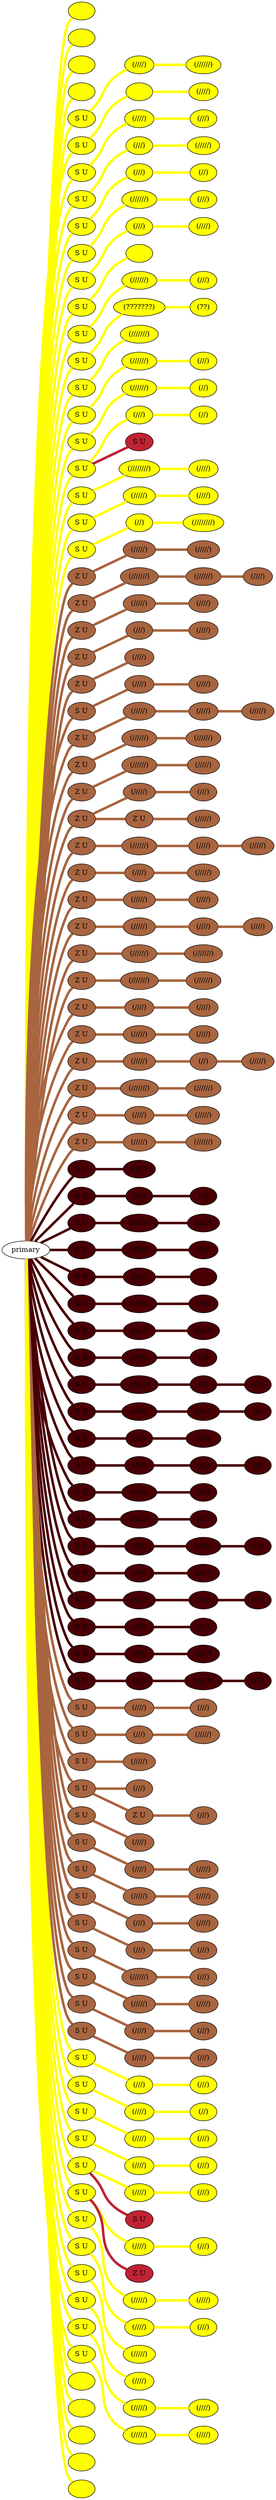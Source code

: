 graph {
 graph [rankdir=LR]
"primary" -- "K1" [penwidth=5,color=yellow]
"K1" [label=" ", style=filled, fillcolor=yellow]
"primary" -- "K2" [penwidth=5,color=yellow]
"K2" [label=" ", style=filled, fillcolor=yellow]
"primary" -- "K3" [penwidth=5,color=yellow]
"K3" [label=" ", style=filled, fillcolor=yellow]
"primary" -- "K4" [penwidth=5,color=yellow]
"K4" [label=" ", style=filled, fillcolor=yellow]
"primary" -- "1" [penwidth=5,color=yellow]
"1" [label="S U", style=filled, fillcolor=yellow]
"1" -- "1:0" [penwidth=5,color=yellow]
"1:0" [label="(////)", style=filled, fillcolor=yellow]
"1:0" -- "1:1" [penwidth=5,color=yellow]
"1:1" [label="(//////)", style=filled, fillcolor=yellow]
"primary" -- "2" [penwidth=5,color=yellow]
"2" [label="S U", style=filled, fillcolor=yellow]
"2" -- "2:0" [penwidth=5,color=yellow]
"2:0" [label="", style=filled, fillcolor=yellow]
"2:0" -- "2:1" [penwidth=5,color=yellow]
"2:1" [label="(////)", style=filled, fillcolor=yellow]
"primary" -- "3" [penwidth=5,color=yellow]
"3" [label="S U", style=filled, fillcolor=yellow]
"3" -- "3:0" [penwidth=5,color=yellow]
"3:0" [label="(////)", style=filled, fillcolor=yellow]
"3:0" -- "3:1" [penwidth=5,color=yellow]
"3:1" [label="(///)", style=filled, fillcolor=yellow]
"primary" -- "4" [penwidth=5,color=yellow]
"4" [label="S U", style=filled, fillcolor=yellow]
"4" -- "4:0" [penwidth=5,color=yellow]
"4:0" [label="(///)", style=filled, fillcolor=yellow]
"4:0" -- "4:1" [penwidth=5,color=yellow]
"4:1" [label="(/////)", style=filled, fillcolor=yellow]
"primary" -- "5" [penwidth=5,color=yellow]
"5" [label="S U", style=filled, fillcolor=yellow]
"5" -- "5:0" [penwidth=5,color=yellow]
"5:0" [label="(///)", style=filled, fillcolor=yellow]
"5:0" -- "5:1" [penwidth=5,color=yellow]
"5:1" [label="(//)", style=filled, fillcolor=yellow]
"primary" -- "6" [penwidth=5,color=yellow]
"6" [label="S U", style=filled, fillcolor=yellow]
"6" -- "6:0" [penwidth=5,color=yellow]
"6:0" [label="(//////)", style=filled, fillcolor=yellow]
"6:0" -- "6:1" [penwidth=5,color=yellow]
"6:1" [label="(///)", style=filled, fillcolor=yellow]
"primary" -- "7" [penwidth=5,color=yellow]
"7" [label="S U", style=filled, fillcolor=yellow]
"7" -- "7:0" [penwidth=5,color=yellow]
"7:0" [label="(///)", style=filled, fillcolor=yellow]
"7:0" -- "7:1" [penwidth=5,color=yellow]
"7:1" [label="(////)", style=filled, fillcolor=yellow]
"primary" -- "8" [penwidth=5,color=yellow]
"8" [label="S U", style=filled, fillcolor=yellow]
"8" -- "8:0" [penwidth=5,color=yellow]
"8:0" [label="", style=filled, fillcolor=yellow]
"primary" -- "9" [penwidth=5,color=yellow]
"9" [label="S U", style=filled, fillcolor=yellow]
"9" -- "9:0" [penwidth=5,color=yellow]
"9:0" [label="(//////)", style=filled, fillcolor=yellow]
"9:0" -- "9:1" [penwidth=5,color=yellow]
"9:1" [label="(///)", style=filled, fillcolor=yellow]
"primary" -- "10" [penwidth=5,color=yellow]
"10" [label="S U", style=filled, fillcolor=yellow]
"10" -- "10:0" [penwidth=5,color=yellow]
"10:0" [label="(???????)", style=filled, fillcolor=yellow]
"10:0" -- "10:1" [penwidth=5,color=yellow]
"10:1" [label="(??)", style=filled, fillcolor=yellow]
"primary" -- "11" [penwidth=5,color=yellow]
"11" [label="S U", style=filled, fillcolor=yellow]
"11" -- "11:0" [penwidth=5,color=yellow]
"11:0" [label="(///////)", style=filled, fillcolor=yellow]
"primary" -- "12" [penwidth=5,color=yellow]
"12" [label="S U", style=filled, fillcolor=yellow]
"12" -- "12:0" [penwidth=5,color=yellow]
"12:0" [label="(//////)", style=filled, fillcolor=yellow]
"12:0" -- "12:1" [penwidth=5,color=yellow]
"12:1" [label="(///)", style=filled, fillcolor=yellow]
"primary" -- "13" [penwidth=5,color=yellow]
"13" [label="S U", style=filled, fillcolor=yellow]
"13" -- "13:0" [penwidth=5,color=yellow]
"13:0" [label="(//////)", style=filled, fillcolor=yellow]
"13:0" -- "13:1" [penwidth=5,color=yellow]
"13:1" [label="(//)", style=filled, fillcolor=yellow]
"primary" -- "14" [penwidth=5,color=yellow]
"14" [label="S U", style=filled, fillcolor=yellow]
"14" -- "14:0" [penwidth=5,color=yellow]
"14:0" [label="(///)", style=filled, fillcolor=yellow]
"14:0" -- "14:1" [penwidth=5,color=yellow]
"14:1" [label="(//)", style=filled, fillcolor=yellow]
"14" -- "14s1" [penwidth=5,color="#BF2233"]
"14s1" [label="S U", style=filled, fillcolor="#BF2233"]
"primary" -- "15" [penwidth=5,color=yellow]
"15" [label="S U", style=filled, fillcolor=yellow]
"15" -- "15:0" [penwidth=5,color=yellow]
"15:0" [label="(////////)", style=filled, fillcolor=yellow]
"15:0" -- "15:1" [penwidth=5,color=yellow]
"15:1" [label="(////)", style=filled, fillcolor=yellow]
"primary" -- "16" [penwidth=5,color=yellow]
"16" [label="S U", style=filled, fillcolor=yellow]
"16" -- "16:0" [penwidth=5,color=yellow]
"16:0" [label="(/////)", style=filled, fillcolor=yellow]
"16:0" -- "16:1" [penwidth=5,color=yellow]
"16:1" [label="(////)", style=filled, fillcolor=yellow]
"primary" -- "17" [penwidth=5,color=yellow]
"17" [label="S U", style=filled, fillcolor=yellow]
"17" -- "17:0" [penwidth=5,color=yellow]
"17:0" [label="(//)", style=filled, fillcolor=yellow]
"17:0" -- "17:1" [penwidth=5,color=yellow]
"17:1" [label="(////////)", style=filled, fillcolor=yellow]
"primary" -- "18" [penwidth=5,color="#A86540"]
"18" [label="Z U", style=filled, fillcolor="#A86540"]
"18" -- "18:0" [penwidth=5,color="#A86540"]
"18:0" [label="(/////)", style=filled, fillcolor="#A86540"]
"18:0" -- "18:1" [penwidth=5,color="#A86540"]
"18:1" [label="(/////)", style=filled, fillcolor="#A86540"]
"primary" -- "19" [penwidth=5,color="#A86540"]
"19" [label="Z U", style=filled, fillcolor="#A86540"]
"19" -- "19:0" [penwidth=5,color="#A86540"]
"19:0" [label="(///////)", style=filled, fillcolor="#A86540"]
"19:0" -- "19:1" [penwidth=5,color="#A86540"]
"19:1" [label="(//////)", style=filled, fillcolor="#A86540"]
"19:1" -- "19:2" [penwidth=5,color="#A86540"]
"19:2" [label="(////)", style=filled, fillcolor="#A86540"]
"primary" -- "20" [penwidth=5,color="#A86540"]
"20" [label="Z U", style=filled, fillcolor="#A86540"]
"20" -- "20:0" [penwidth=5,color="#A86540"]
"20:0" [label="(/////)", style=filled, fillcolor="#A86540"]
"20:0" -- "20:1" [penwidth=5,color="#A86540"]
"20:1" [label="(////)", style=filled, fillcolor="#A86540"]
"primary" -- "21" [penwidth=5,color="#A86540"]
"21" [label="Z U", style=filled, fillcolor="#A86540"]
"21" -- "21:0" [penwidth=5,color="#A86540"]
"21:0" [label="(///)", style=filled, fillcolor="#A86540"]
"21:0" -- "21:1" [penwidth=5,color="#A86540"]
"21:1" [label="(////)", style=filled, fillcolor="#A86540"]
"primary" -- "22" [penwidth=5,color="#A86540"]
"22" [label="Z U", style=filled, fillcolor="#A86540"]
"22" -- "22:0" [penwidth=5,color="#A86540"]
"22:0" [label="(////)", style=filled, fillcolor="#A86540"]
"primary" -- "23" [penwidth=5,color="#A86540"]
"23" [label="S U", style=filled, fillcolor="#A86540"]
"23" -- "23:0" [penwidth=5,color="#A86540"]
"23:0" [label="(////)", style=filled, fillcolor="#A86540"]
"23:0" -- "23:1" [penwidth=5,color="#A86540"]
"23:1" [label="(////)", style=filled, fillcolor="#A86540"]
"primary" -- "24" [penwidth=5,color="#A86540"]
"24" [label="Z U", style=filled, fillcolor="#A86540"]
"24" -- "24:0" [penwidth=5,color="#A86540"]
"24:0" [label="(/////)", style=filled, fillcolor="#A86540"]
"24:0" -- "24:1" [penwidth=5,color="#A86540"]
"24:1" [label="(////)", style=filled, fillcolor="#A86540"]
"24:1" -- "24:2" [penwidth=5,color="#A86540"]
"24:2" [label="(/////)", style=filled, fillcolor="#A86540"]
"primary" -- "25" [penwidth=5,color="#A86540"]
"25" [label="Z U", style=filled, fillcolor="#A86540"]
"25" -- "25:0" [penwidth=5,color="#A86540"]
"25:0" [label="(//////)", style=filled, fillcolor="#A86540"]
"25:0" -- "25:1" [penwidth=5,color="#A86540"]
"25:1" [label="(//////)", style=filled, fillcolor="#A86540"]
"primary" -- "26" [penwidth=5,color="#A86540"]
"26" [label="Z U", style=filled, fillcolor="#A86540"]
"26" -- "26:0" [penwidth=5,color="#A86540"]
"26:0" [label="(//////)", style=filled, fillcolor="#A86540"]
"26:0" -- "26:1" [penwidth=5,color="#A86540"]
"26:1" [label="(/////)", style=filled, fillcolor="#A86540"]
"primary" -- "27" [penwidth=5,color="#A86540"]
"27" [label="Z U", style=filled, fillcolor="#A86540"]
"27" -- "27:0" [penwidth=5,color="#A86540"]
"27:0" [label="(/////)", style=filled, fillcolor="#A86540"]
"27:0" -- "27:1" [penwidth=5,color="#A86540"]
"27:1" [label="(///)", style=filled, fillcolor="#A86540"]
"27" -- "27s1" [penwidth=5,color="#A86540"]
"27s1" [label="Z U", style=filled, fillcolor="#A86540"]
"27s1" -- "27s1:0" [penwidth=5,color="#A86540"]
"27s1:0" [label="(/////)", style=filled, fillcolor="#A86540"]
"primary" -- "28" [penwidth=5,color="#A86540"]
"28" [label="Z U", style=filled, fillcolor="#A86540"]
"28" -- "28:0" [penwidth=5,color="#A86540"]
"28:0" [label="(//////)", style=filled, fillcolor="#A86540"]
"28:0" -- "28:1" [penwidth=5,color="#A86540"]
"28:1" [label="(////)", style=filled, fillcolor="#A86540"]
"28:1" -- "28:2" [penwidth=5,color="#A86540"]
"28:2" [label="(/////)", style=filled, fillcolor="#A86540"]
"primary" -- "29" [penwidth=5,color="#A86540"]
"29" [label="Z U", style=filled, fillcolor="#A86540"]
"29" -- "29:0" [penwidth=5,color="#A86540"]
"29:0" [label="(////)", style=filled, fillcolor="#A86540"]
"29:0" -- "29:1" [penwidth=5,color="#A86540"]
"29:1" [label="(/////)", style=filled, fillcolor="#A86540"]
"primary" -- "30" [penwidth=5,color="#A86540"]
"30" [label="Z U", style=filled, fillcolor="#A86540"]
"30" -- "30:0" [penwidth=5,color="#A86540"]
"30:0" [label="(/////)", style=filled, fillcolor="#A86540"]
"30:0" -- "30:1" [penwidth=5,color="#A86540"]
"30:1" [label="(////)", style=filled, fillcolor="#A86540"]
"primary" -- "31" [penwidth=5,color="#A86540"]
"31" [label="Z U", style=filled, fillcolor="#A86540"]
"31" -- "31:0" [penwidth=5,color="#A86540"]
"31:0" [label="(/////)", style=filled, fillcolor="#A86540"]
"31:0" -- "31:1" [penwidth=5,color="#A86540"]
"31:1" [label="(////)", style=filled, fillcolor="#A86540"]
"31:1" -- "31:2" [penwidth=5,color="#A86540"]
"31:2" [label="(////)", style=filled, fillcolor="#A86540"]
"primary" -- "32" [penwidth=5,color="#A86540"]
"32" [label="Z U", style=filled, fillcolor="#A86540"]
"32" -- "32:0" [penwidth=5,color="#A86540"]
"32:0" [label="(//////)", style=filled, fillcolor="#A86540"]
"32:0" -- "32:1" [penwidth=5,color="#A86540"]
"32:1" [label="(///////)", style=filled, fillcolor="#A86540"]
"primary" -- "33" [penwidth=5,color="#A86540"]
"33" [label="Z U", style=filled, fillcolor="#A86540"]
"33" -- "33:0" [penwidth=5,color="#A86540"]
"33:0" [label="(///////)", style=filled, fillcolor="#A86540"]
"33:0" -- "33:1" [penwidth=5,color="#A86540"]
"33:1" [label="(//////)", style=filled, fillcolor="#A86540"]
"primary" -- "34" [penwidth=5,color="#A86540"]
"34" [label="Z U", style=filled, fillcolor="#A86540"]
"34" -- "34:0" [penwidth=5,color="#A86540"]
"34:0" [label="(////)", style=filled, fillcolor="#A86540"]
"34:0" -- "34:1" [penwidth=5,color="#A86540"]
"34:1" [label="(////)", style=filled, fillcolor="#A86540"]
"primary" -- "35" [penwidth=5,color="#A86540"]
"35" [label="Z U", style=filled, fillcolor="#A86540"]
"35" -- "35:0" [penwidth=5,color="#A86540"]
"35:0" [label="(/////)", style=filled, fillcolor="#A86540"]
"35:0" -- "35:1" [penwidth=5,color="#A86540"]
"35:1" [label="(////)", style=filled, fillcolor="#A86540"]
"primary" -- "36" [penwidth=5,color="#A86540"]
"36" [label="Z U", style=filled, fillcolor="#A86540"]
"36" -- "36:0" [penwidth=5,color="#A86540"]
"36:0" [label="(/////)", style=filled, fillcolor="#A86540"]
"36:0" -- "36:1" [penwidth=5,color="#A86540"]
"36:1" [label="(//)", style=filled, fillcolor="#A86540"]
"36:1" -- "36:2" [penwidth=5,color="#A86540"]
"36:2" [label="(/////)", style=filled, fillcolor="#A86540"]
"primary" -- "37" [penwidth=5,color="#A86540"]
"37" [label="Z U", style=filled, fillcolor="#A86540"]
"37" -- "37:0" [penwidth=5,color="#A86540"]
"37:0" [label="(///////)", style=filled, fillcolor="#A86540"]
"37:0" -- "37:1" [penwidth=5,color="#A86540"]
"37:1" [label="(//////)", style=filled, fillcolor="#A86540"]
"primary" -- "38" [penwidth=5,color="#A86540"]
"38" [label="Z U", style=filled, fillcolor="#A86540"]
"38" -- "38:0" [penwidth=5,color="#A86540"]
"38:0" [label="(////)", style=filled, fillcolor="#A86540"]
"38:0" -- "38:1" [penwidth=5,color="#A86540"]
"38:1" [label="(/////)", style=filled, fillcolor="#A86540"]
"primary" -- "39" [penwidth=5,color="#A86540"]
"39" [label="Z U", style=filled, fillcolor="#A86540"]
"39" -- "39:0" [penwidth=5,color="#A86540"]
"39:0" [label="(/////)", style=filled, fillcolor="#A86540"]
"39:0" -- "39:1" [penwidth=5,color="#A86540"]
"39:1" [label="(//////)", style=filled, fillcolor="#A86540"]
"primary" -- "40" [penwidth=5,color="#490005"]
"40" [label="S U", style=filled, fillcolor="#490005"]
"40" -- "40:0" [penwidth=5,color="#490005"]
"40:0" [label="(/////)", style=filled, fillcolor="#490005"]
"primary" -- "41" [penwidth=5,color="#490005"]
"41" [label="S U", style=filled, fillcolor="#490005"]
"41" -- "41:0" [penwidth=5,color="#490005"]
"41:0" [label="(///)", style=filled, fillcolor="#490005"]
"41:0" -- "41:1" [penwidth=5,color="#490005"]
"41:1" [label="(//)", style=filled, fillcolor="#490005"]
"primary" -- "42" [penwidth=5,color="#490005"]
"42" [label="Z U", style=filled, fillcolor="#490005"]
"42" -- "42:0" [penwidth=5,color="#490005"]
"42:0" [label="(///////)", style=filled, fillcolor="#490005"]
"42:0" -- "42:1" [penwidth=5,color="#490005"]
"42:1" [label="(/////)", style=filled, fillcolor="#490005"]
"primary" -- "43" [penwidth=5,color="#490005"]
"43" [label="S U", style=filled, fillcolor="#490005"]
"43" -- "43:0" [penwidth=5,color="#490005"]
"43:0" [label="(//////)", style=filled, fillcolor="#490005"]
"43:0" -- "43:1" [penwidth=5,color="#490005"]
"43:1" [label="(////)", style=filled, fillcolor="#490005"]
"primary" -- "44" [penwidth=5,color="#490005"]
"44" [label="S U", style=filled, fillcolor="#490005"]
"44" -- "44:0" [penwidth=5,color="#490005"]
"44:0" [label="(/////)", style=filled, fillcolor="#490005"]
"44:0" -- "44:1" [penwidth=5,color="#490005"]
"44:1" [label="", style=filled, fillcolor="#490005"]
"primary" -- "45" [penwidth=5,color="#490005"]
"45" [label="S U", style=filled, fillcolor="#490005"]
"45" -- "45:0" [penwidth=5,color="#490005"]
"45:0" [label="(//////)", style=filled, fillcolor="#490005"]
"45:0" -- "45:1" [penwidth=5,color="#490005"]
"45:1" [label="(////)", style=filled, fillcolor="#490005"]
"primary" -- "46" [penwidth=5,color="#490005"]
"46" [label="S U", style=filled, fillcolor="#490005"]
"46" -- "46:0" [penwidth=5,color="#490005"]
"46:0" [label="(/////)", style=filled, fillcolor="#490005"]
"46:0" -- "46:1" [penwidth=5,color="#490005"]
"46:1" [label="(/////)", style=filled, fillcolor="#490005"]
"primary" -- "47" [penwidth=5,color="#490005"]
"47" [label="S U", style=filled, fillcolor="#490005"]
"47" -- "47:0" [penwidth=5,color="#490005"]
"47:0" [label="(//////)", style=filled, fillcolor="#490005"]
"47:0" -- "47:1" [penwidth=5,color="#490005"]
"47:1" [label="(//)", style=filled, fillcolor="#490005"]
"primary" -- "48" [penwidth=5,color="#490005"]
"48" [label="S U", style=filled, fillcolor="#490005"]
"48" -- "48:0" [penwidth=5,color="#490005"]
"48:0" [label="(///////)", style=filled, fillcolor="#490005"]
"48:0" -- "48:1" [penwidth=5,color="#490005"]
"48:1" [label="(//)", style=filled, fillcolor="#490005"]
"48:1" -- "48:2" [penwidth=5,color="#490005"]
"48:2" [label="(///)", style=filled, fillcolor="#490005"]
"primary" -- "49" [penwidth=5,color="#490005"]
"49" [label="S U", style=filled, fillcolor="#490005"]
"49" -- "49:0" [penwidth=5,color="#490005"]
"49:0" [label="(//////)", style=filled, fillcolor="#490005"]
"49:0" -- "49:1" [penwidth=5,color="#490005"]
"49:1" [label="(/////)", style=filled, fillcolor="#490005"]
"49:1" -- "49:2" [penwidth=5,color="#490005"]
"49:2" [label="(//)", style=filled, fillcolor="#490005"]
"primary" -- "50" [penwidth=5,color="#490005"]
"50" [label="S U", style=filled, fillcolor="#490005"]
"50" -- "50:0" [penwidth=5,color="#490005"]
"50:0" [label="(///)", style=filled, fillcolor="#490005"]
"50:0" -- "50:1" [penwidth=5,color="#490005"]
"50:1" [label="(//////)", style=filled, fillcolor="#490005"]
"primary" -- "51" [penwidth=5,color="#490005"]
"51" [label="S U", style=filled, fillcolor="#490005"]
"51" -- "51:0" [penwidth=5,color="#490005"]
"51:0" [label="(////)", style=filled, fillcolor="#490005"]
"51:0" -- "51:1" [penwidth=5,color="#490005"]
"51:1" [label="(///)", style=filled, fillcolor="#490005"]
"51:1" -- "51:2" [penwidth=5,color="#490005"]
"51:2" [label="(//)", style=filled, fillcolor="#490005"]
"primary" -- "52" [penwidth=5,color="#490005"]
"52" [label="S U", style=filled, fillcolor="#490005"]
"52" -- "52:0" [penwidth=5,color="#490005"]
"52:0" [label="(//////)", style=filled, fillcolor="#490005"]
"52:0" -- "52:1" [penwidth=5,color="#490005"]
"52:1" [label="(///)", style=filled, fillcolor="#490005"]
"primary" -- "53" [penwidth=5,color="#490005"]
"53" [label="S U", style=filled, fillcolor="#490005"]
"53" -- "53:0" [penwidth=5,color="#490005"]
"53:0" [label="(///////)", style=filled, fillcolor="#490005"]
"53:0" -- "53:1" [penwidth=5,color="#490005"]
"53:1" [label="(///)", style=filled, fillcolor="#490005"]
"primary" -- "54" [penwidth=5,color="#490005"]
"54" [label="S U", style=filled, fillcolor="#490005"]
"54" -- "54:0" [penwidth=5,color="#490005"]
"54:0" [label="(////)", style=filled, fillcolor="#490005"]
"54:0" -- "54:1" [penwidth=5,color="#490005"]
"54:1" [label="(//////)", style=filled, fillcolor="#490005"]
"54:1" -- "54:2" [penwidth=5,color="#490005"]
"54:2" [label="(///)", style=filled, fillcolor="#490005"]
"primary" -- "55" [penwidth=5,color="#490005"]
"55" [label="S U", style=filled, fillcolor="#490005"]
"55" -- "55:0" [penwidth=5,color="#490005"]
"55:0" [label="(////)", style=filled, fillcolor="#490005"]
"55:0" -- "55:1" [penwidth=5,color="#490005"]
"55:1" [label="(/////)", style=filled, fillcolor="#490005"]
"primary" -- "56" [penwidth=5,color="#490005"]
"56" [label="S U", style=filled, fillcolor="#490005"]
"56" -- "56:0" [penwidth=5,color="#490005"]
"56:0" [label="(/////)", style=filled, fillcolor="#490005"]
"56:0" -- "56:1" [penwidth=5,color="#490005"]
"56:1" [label="(////)", style=filled, fillcolor="#490005"]
"56:1" -- "56:2" [penwidth=5,color="#490005"]
"56:2" [label="(///)", style=filled, fillcolor="#490005"]
"primary" -- "57" [penwidth=5,color="#490005"]
"57" [label="S U", style=filled, fillcolor="#490005"]
"57" -- "57:0" [penwidth=5,color="#490005"]
"57:0" [label="(////)", style=filled, fillcolor="#490005"]
"57:0" -- "57:1" [penwidth=5,color="#490005"]
"57:1" [label="(///)", style=filled, fillcolor="#490005"]
"primary" -- "58" [penwidth=5,color="#490005"]
"58" [label="S U", style=filled, fillcolor="#490005"]
"58" -- "58:0" [penwidth=5,color="#490005"]
"58:0" [label="(////)", style=filled, fillcolor="#490005"]
"58:0" -- "58:1" [penwidth=5,color="#490005"]
"58:1" [label="(/////)", style=filled, fillcolor="#490005"]
"primary" -- "59" [penwidth=5,color="#490005"]
"59" [label="S U", style=filled, fillcolor="#490005"]
"59" -- "59:0" [penwidth=5,color="#490005"]
"59:0" [label="(///)", style=filled, fillcolor="#490005"]
"59:0" -- "59:1" [penwidth=5,color="#490005"]
"59:1" [label="(///////)", style=filled, fillcolor="#490005"]
"59:1" -- "59:2" [penwidth=5,color="#490005"]
"59:2" [label="(///)", style=filled, fillcolor="#490005"]
"primary" -- "60" [penwidth=5,color="#A86540"]
"60" [label="S U", style=filled, fillcolor="#A86540"]
"60" -- "60:0" [penwidth=5,color="#A86540"]
"60:0" [label="(////)", style=filled, fillcolor="#A86540"]
"60:0" -- "60:1" [penwidth=5,color="#A86540"]
"60:1" [label="(///)", style=filled, fillcolor="#A86540"]
"primary" -- "61" [penwidth=5,color="#A86540"]
"61" [label="S U", style=filled, fillcolor="#A86540"]
"61" -- "61:0" [penwidth=5,color="#A86540"]
"61:0" [label="(///)", style=filled, fillcolor="#A86540"]
"61:0" -- "61:1" [penwidth=5,color="#A86540"]
"61:1" [label="(/////)", style=filled, fillcolor="#A86540"]
"primary" -- "62" [penwidth=5,color="#A86540"]
"62" [label="S U", style=filled, fillcolor="#A86540"]
"62" -- "62:0" [penwidth=5,color="#A86540"]
"62:0" [label="(/////)", style=filled, fillcolor="#A86540"]
"primary" -- "63" [penwidth=5,color="#A86540"]
"63" [label="S U", style=filled, fillcolor="#A86540"]
"63" -- "63:0" [penwidth=5,color="#A86540"]
"63:0" [label="(///)", style=filled, fillcolor="#A86540"]
"63" -- "63s1" [penwidth=5,color="#A86540"]
"63s1" [label="Z U", style=filled, fillcolor="#A86540"]
"63s1" -- "63s1:0" [penwidth=5,color="#A86540"]
"63s1:0" [label="(///)", style=filled, fillcolor="#A86540"]
"primary" -- "64" [penwidth=5,color="#A86540"]
"64" [label="S U", style=filled, fillcolor="#A86540"]
"64" -- "64:0" [penwidth=5,color="#A86540"]
"64:0" [label="(////)", style=filled, fillcolor="#A86540"]
"primary" -- "65" [penwidth=5,color="#A86540"]
"65" [label="S U", style=filled, fillcolor="#A86540"]
"65" -- "65:0" [penwidth=5,color="#A86540"]
"65:0" [label="(////)", style=filled, fillcolor="#A86540"]
"65:0" -- "65:1" [penwidth=5,color="#A86540"]
"65:1" [label="(////)", style=filled, fillcolor="#A86540"]
"primary" -- "66" [penwidth=5,color="#A86540"]
"66" [label="S U", style=filled, fillcolor="#A86540"]
"66" -- "66:0" [penwidth=5,color="#A86540"]
"66:0" [label="(/////)", style=filled, fillcolor="#A86540"]
"66:0" -- "66:1" [penwidth=5,color="#A86540"]
"66:1" [label="(////)", style=filled, fillcolor="#A86540"]
"primary" -- "67" [penwidth=5,color="#A86540"]
"67" [label="S U", style=filled, fillcolor="#A86540"]
"67" -- "67:0" [penwidth=5,color="#A86540"]
"67:0" [label="(///)", style=filled, fillcolor="#A86540"]
"67:0" -- "67:1" [penwidth=5,color="#A86540"]
"67:1" [label="(////)", style=filled, fillcolor="#A86540"]
"primary" -- "68" [penwidth=5,color="#A86540"]
"68" [label="S U", style=filled, fillcolor="#A86540"]
"68" -- "68:0" [penwidth=5,color="#A86540"]
"68:0" [label="(///)", style=filled, fillcolor="#A86540"]
"68:0" -- "68:1" [penwidth=5,color="#A86540"]
"68:1" [label="(///)", style=filled, fillcolor="#A86540"]
"primary" -- "69" [penwidth=5,color="#A86540"]
"69" [label="S U", style=filled, fillcolor="#A86540"]
"69" -- "69:0" [penwidth=5,color="#A86540"]
"69:0" [label="(//////)", style=filled, fillcolor="#A86540"]
"69:0" -- "69:1" [penwidth=5,color="#A86540"]
"69:1" [label="(///)", style=filled, fillcolor="#A86540"]
"primary" -- "70" [penwidth=5,color="#A86540"]
"70" [label="S U", style=filled, fillcolor="#A86540"]
"70" -- "70:0" [penwidth=5,color="#A86540"]
"70:0" [label="(/////)", style=filled, fillcolor="#A86540"]
"70:0" -- "70:1" [penwidth=5,color="#A86540"]
"70:1" [label="(////)", style=filled, fillcolor="#A86540"]
"primary" -- "71" [penwidth=5,color="#A86540"]
"71" [label="S U", style=filled, fillcolor="#A86540"]
"71" -- "71:0" [penwidth=5,color="#A86540"]
"71:0" [label="(////)", style=filled, fillcolor="#A86540"]
"71:0" -- "71:1" [penwidth=5,color="#A86540"]
"71:1" [label="(///)", style=filled, fillcolor="#A86540"]
"primary" -- "72" [penwidth=5,color="#A86540"]
"72" [label="S U", style=filled, fillcolor="#A86540"]
"72" -- "72:0" [penwidth=5,color="#A86540"]
"72:0" [label="(////)", style=filled, fillcolor="#A86540"]
"72:0" -- "72:1" [penwidth=5,color="#A86540"]
"72:1" [label="(///)", style=filled, fillcolor="#A86540"]
"primary" -- "73" [penwidth=5,color=yellow]
"73" [label="S U", style=filled, fillcolor=yellow]
"73" -- "73:0" [penwidth=5,color=yellow]
"73:0" [label="(///)", style=filled, fillcolor=yellow]
"73:0" -- "73:1" [penwidth=5,color=yellow]
"73:1" [label="(///)", style=filled, fillcolor=yellow]
"primary" -- "74" [penwidth=5,color=yellow]
"74" [label="S U", style=filled, fillcolor=yellow]
"74" -- "74:0" [penwidth=5,color=yellow]
"74:0" [label="(////)", style=filled, fillcolor=yellow]
"74:0" -- "74:1" [penwidth=5,color=yellow]
"74:1" [label="(//)", style=filled, fillcolor=yellow]
"primary" -- "75" [penwidth=5,color=yellow]
"75" [label="S U", style=filled, fillcolor=yellow]
"75" -- "75:0" [penwidth=5,color=yellow]
"75:0" [label="(////)", style=filled, fillcolor=yellow]
"75:0" -- "75:1" [penwidth=5,color=yellow]
"75:1" [label="(///)", style=filled, fillcolor=yellow]
"primary" -- "76" [penwidth=5,color=yellow]
"76" [label="S U", style=filled, fillcolor=yellow]
"76" -- "76:0" [penwidth=5,color=yellow]
"76:0" [label="(////)", style=filled, fillcolor=yellow]
"76:0" -- "76:1" [penwidth=5,color=yellow]
"76:1" [label="(///)", style=filled, fillcolor=yellow]
"primary" -- "77" [penwidth=5,color=yellow]
"77" [label="S U", style=filled, fillcolor=yellow]
"77" -- "77:0" [penwidth=5,color=yellow]
"77:0" [label="(////)", style=filled, fillcolor=yellow]
"77:0" -- "77:1" [penwidth=5,color=yellow]
"77:1" [label="(///)", style=filled, fillcolor=yellow]
"77" -- "77s1" [penwidth=5,color="#BF2233"]
"77s1" [label="S U", style=filled, fillcolor="#BF2233"]
"primary" -- "78" [penwidth=5,color=yellow]
"78" [label="S U", style=filled, fillcolor=yellow]
"78" -- "78:0" [penwidth=5,color=yellow]
"78:0" [label="(////)", style=filled, fillcolor=yellow]
"78:0" -- "78:1" [penwidth=5,color=yellow]
"78:1" [label="(///)", style=filled, fillcolor=yellow]
"78" -- "78s1" [penwidth=5,color="#BF2233"]
"78s1" [label="Z U", style=filled, fillcolor="#BF2233"]
"primary" -- "79" [penwidth=5,color=yellow]
"79" [label="S U", style=filled, fillcolor=yellow]
"79" -- "79:0" [penwidth=5,color=yellow]
"79:0" [label="(/////)", style=filled, fillcolor=yellow]
"79:0" -- "79:1" [penwidth=5,color=yellow]
"79:1" [label="(////)", style=filled, fillcolor=yellow]
"primary" -- "80" [penwidth=5,color=yellow]
"80" [label="S U", style=filled, fillcolor=yellow]
"80" -- "80:0" [penwidth=5,color=yellow]
"80:0" [label="(////)", style=filled, fillcolor=yellow]
"80:0" -- "80:1" [penwidth=5,color=yellow]
"80:1" [label="(///)", style=filled, fillcolor=yellow]
"primary" -- "81" [penwidth=5,color=yellow]
"81" [label="S U", style=filled, fillcolor=yellow]
"81" -- "81:0" [penwidth=5,color=yellow]
"81:0" [label="(/////)", style=filled, fillcolor=yellow]
"primary" -- "82" [penwidth=5,color=yellow]
"82" [label="S U", style=filled, fillcolor=yellow]
"82" -- "82:0" [penwidth=5,color=yellow]
"82:0" [label="(////)", style=filled, fillcolor=yellow]
"primary" -- "83" [penwidth=5,color=yellow]
"83" [label="S U", style=filled, fillcolor=yellow]
"83" -- "83:0" [penwidth=5,color=yellow]
"83:0" [label="(/////)", style=filled, fillcolor=yellow]
"83:0" -- "83:1" [penwidth=5,color=yellow]
"83:1" [label="(////)", style=filled, fillcolor=yellow]
"primary" -- "84" [penwidth=5,color=yellow]
"84" [label="S U", style=filled, fillcolor=yellow]
"84" -- "84:0" [penwidth=5,color=yellow]
"84:0" [label="(/////)", style=filled, fillcolor=yellow]
"84:0" -- "84:1" [penwidth=5,color=yellow]
"84:1" [label="(////)", style=filled, fillcolor=yellow]
"primary" -- "K5" [penwidth=5,color=yellow]
"K5" [label=" ", style=filled, fillcolor=yellow]
"primary" -- "K6" [penwidth=5,color=yellow]
"K6" [label=" ", style=filled, fillcolor=yellow]
"primary" -- "K7" [penwidth=5,color=yellow]
"K7" [label=" ", style=filled, fillcolor=yellow]
"primary" -- "K8" [penwidth=5,color=yellow]
"K8" [label=" ", style=filled, fillcolor=yellow]
"primary" -- "K9" [penwidth=5,color=yellow]
"K9" [label=" ", style=filled, fillcolor=yellow]
}
